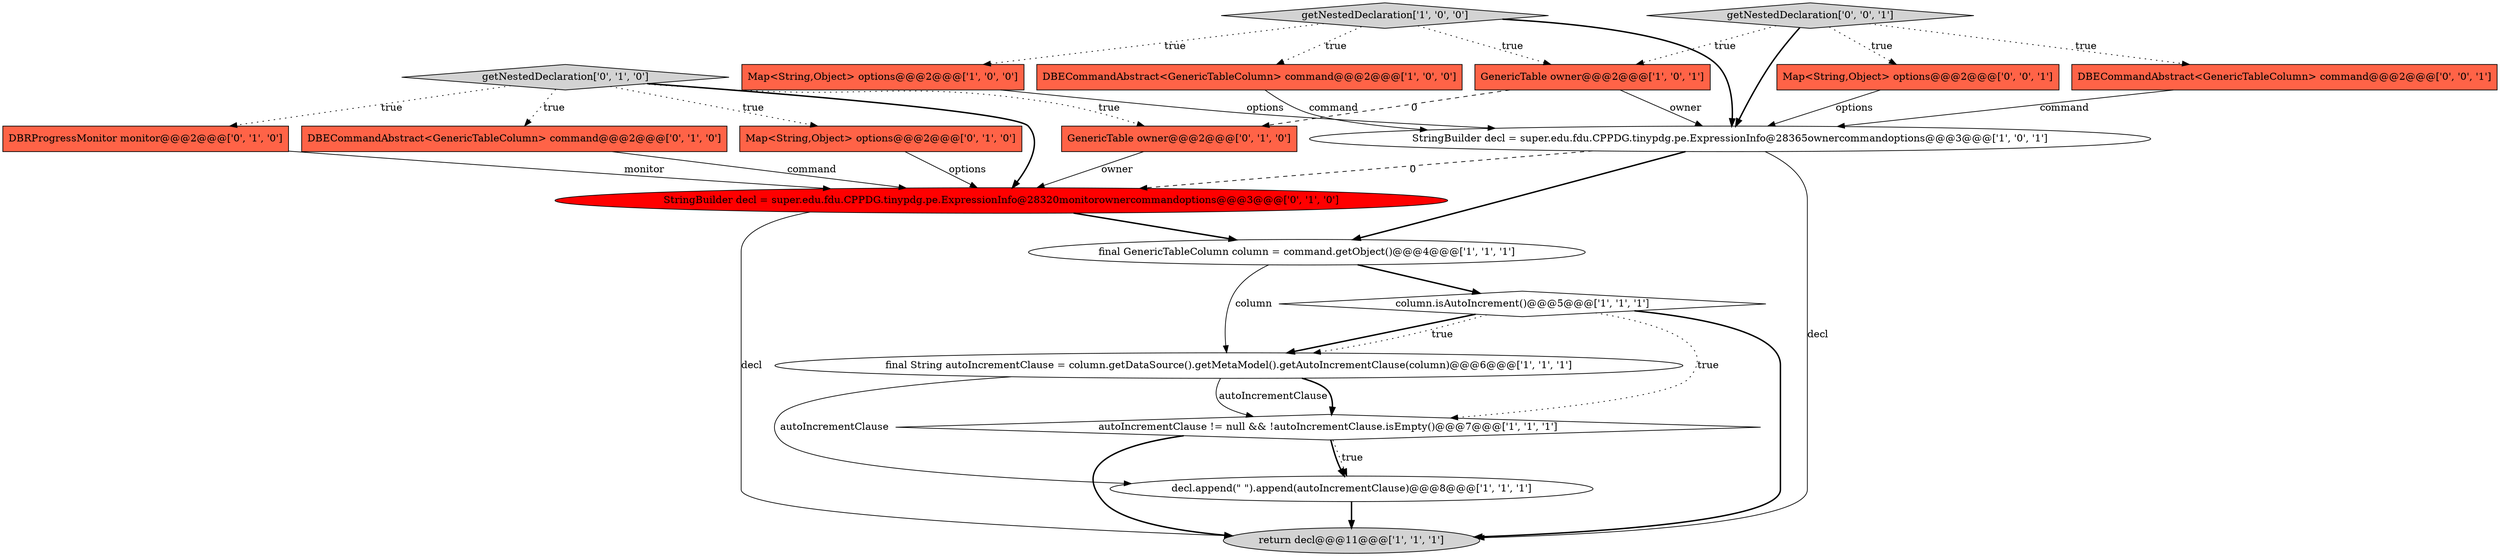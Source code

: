 digraph {
18 [style = filled, label = "getNestedDeclaration['0', '0', '1']", fillcolor = lightgray, shape = diamond image = "AAA0AAABBB3BBB"];
7 [style = filled, label = "DBECommandAbstract<GenericTableColumn> command@@@2@@@['1', '0', '0']", fillcolor = tomato, shape = box image = "AAA0AAABBB1BBB"];
3 [style = filled, label = "decl.append(\" \").append(autoIncrementClause)@@@8@@@['1', '1', '1']", fillcolor = white, shape = ellipse image = "AAA0AAABBB1BBB"];
12 [style = filled, label = "DBRProgressMonitor monitor@@@2@@@['0', '1', '0']", fillcolor = tomato, shape = box image = "AAA0AAABBB2BBB"];
4 [style = filled, label = "getNestedDeclaration['1', '0', '0']", fillcolor = lightgray, shape = diamond image = "AAA0AAABBB1BBB"];
5 [style = filled, label = "final String autoIncrementClause = column.getDataSource().getMetaModel().getAutoIncrementClause(column)@@@6@@@['1', '1', '1']", fillcolor = white, shape = ellipse image = "AAA0AAABBB1BBB"];
14 [style = filled, label = "DBECommandAbstract<GenericTableColumn> command@@@2@@@['0', '1', '0']", fillcolor = tomato, shape = box image = "AAA0AAABBB2BBB"];
19 [style = filled, label = "Map<String,Object> options@@@2@@@['0', '0', '1']", fillcolor = tomato, shape = box image = "AAA0AAABBB3BBB"];
10 [style = filled, label = "GenericTable owner@@@2@@@['1', '0', '1']", fillcolor = tomato, shape = box image = "AAA0AAABBB1BBB"];
8 [style = filled, label = "column.isAutoIncrement()@@@5@@@['1', '1', '1']", fillcolor = white, shape = diamond image = "AAA0AAABBB1BBB"];
2 [style = filled, label = "final GenericTableColumn column = command.getObject()@@@4@@@['1', '1', '1']", fillcolor = white, shape = ellipse image = "AAA0AAABBB1BBB"];
15 [style = filled, label = "StringBuilder decl = super.edu.fdu.CPPDG.tinypdg.pe.ExpressionInfo@28320monitorownercommandoptions@@@3@@@['0', '1', '0']", fillcolor = red, shape = ellipse image = "AAA1AAABBB2BBB"];
1 [style = filled, label = "Map<String,Object> options@@@2@@@['1', '0', '0']", fillcolor = tomato, shape = box image = "AAA0AAABBB1BBB"];
11 [style = filled, label = "Map<String,Object> options@@@2@@@['0', '1', '0']", fillcolor = tomato, shape = box image = "AAA0AAABBB2BBB"];
13 [style = filled, label = "getNestedDeclaration['0', '1', '0']", fillcolor = lightgray, shape = diamond image = "AAA0AAABBB2BBB"];
16 [style = filled, label = "GenericTable owner@@@2@@@['0', '1', '0']", fillcolor = tomato, shape = box image = "AAA1AAABBB2BBB"];
17 [style = filled, label = "DBECommandAbstract<GenericTableColumn> command@@@2@@@['0', '0', '1']", fillcolor = tomato, shape = box image = "AAA0AAABBB3BBB"];
0 [style = filled, label = "return decl@@@11@@@['1', '1', '1']", fillcolor = lightgray, shape = ellipse image = "AAA0AAABBB1BBB"];
9 [style = filled, label = "StringBuilder decl = super.edu.fdu.CPPDG.tinypdg.pe.ExpressionInfo@28365ownercommandoptions@@@3@@@['1', '0', '1']", fillcolor = white, shape = ellipse image = "AAA0AAABBB1BBB"];
6 [style = filled, label = "autoIncrementClause != null && !autoIncrementClause.isEmpty()@@@7@@@['1', '1', '1']", fillcolor = white, shape = diamond image = "AAA0AAABBB1BBB"];
1->9 [style = solid, label="options"];
6->3 [style = bold, label=""];
4->9 [style = bold, label=""];
13->16 [style = dotted, label="true"];
15->2 [style = bold, label=""];
9->0 [style = solid, label="decl"];
5->6 [style = solid, label="autoIncrementClause"];
11->15 [style = solid, label="options"];
9->2 [style = bold, label=""];
4->10 [style = dotted, label="true"];
4->1 [style = dotted, label="true"];
13->12 [style = dotted, label="true"];
18->19 [style = dotted, label="true"];
4->7 [style = dotted, label="true"];
7->9 [style = solid, label="command"];
6->0 [style = bold, label=""];
2->5 [style = solid, label="column"];
3->0 [style = bold, label=""];
8->0 [style = bold, label=""];
18->10 [style = dotted, label="true"];
15->0 [style = solid, label="decl"];
5->6 [style = bold, label=""];
8->5 [style = bold, label=""];
12->15 [style = solid, label="monitor"];
19->9 [style = solid, label="options"];
8->5 [style = dotted, label="true"];
8->6 [style = dotted, label="true"];
17->9 [style = solid, label="command"];
5->3 [style = solid, label="autoIncrementClause"];
18->9 [style = bold, label=""];
16->15 [style = solid, label="owner"];
14->15 [style = solid, label="command"];
13->11 [style = dotted, label="true"];
10->9 [style = solid, label="owner"];
13->15 [style = bold, label=""];
18->17 [style = dotted, label="true"];
10->16 [style = dashed, label="0"];
6->3 [style = dotted, label="true"];
13->14 [style = dotted, label="true"];
2->8 [style = bold, label=""];
9->15 [style = dashed, label="0"];
}
